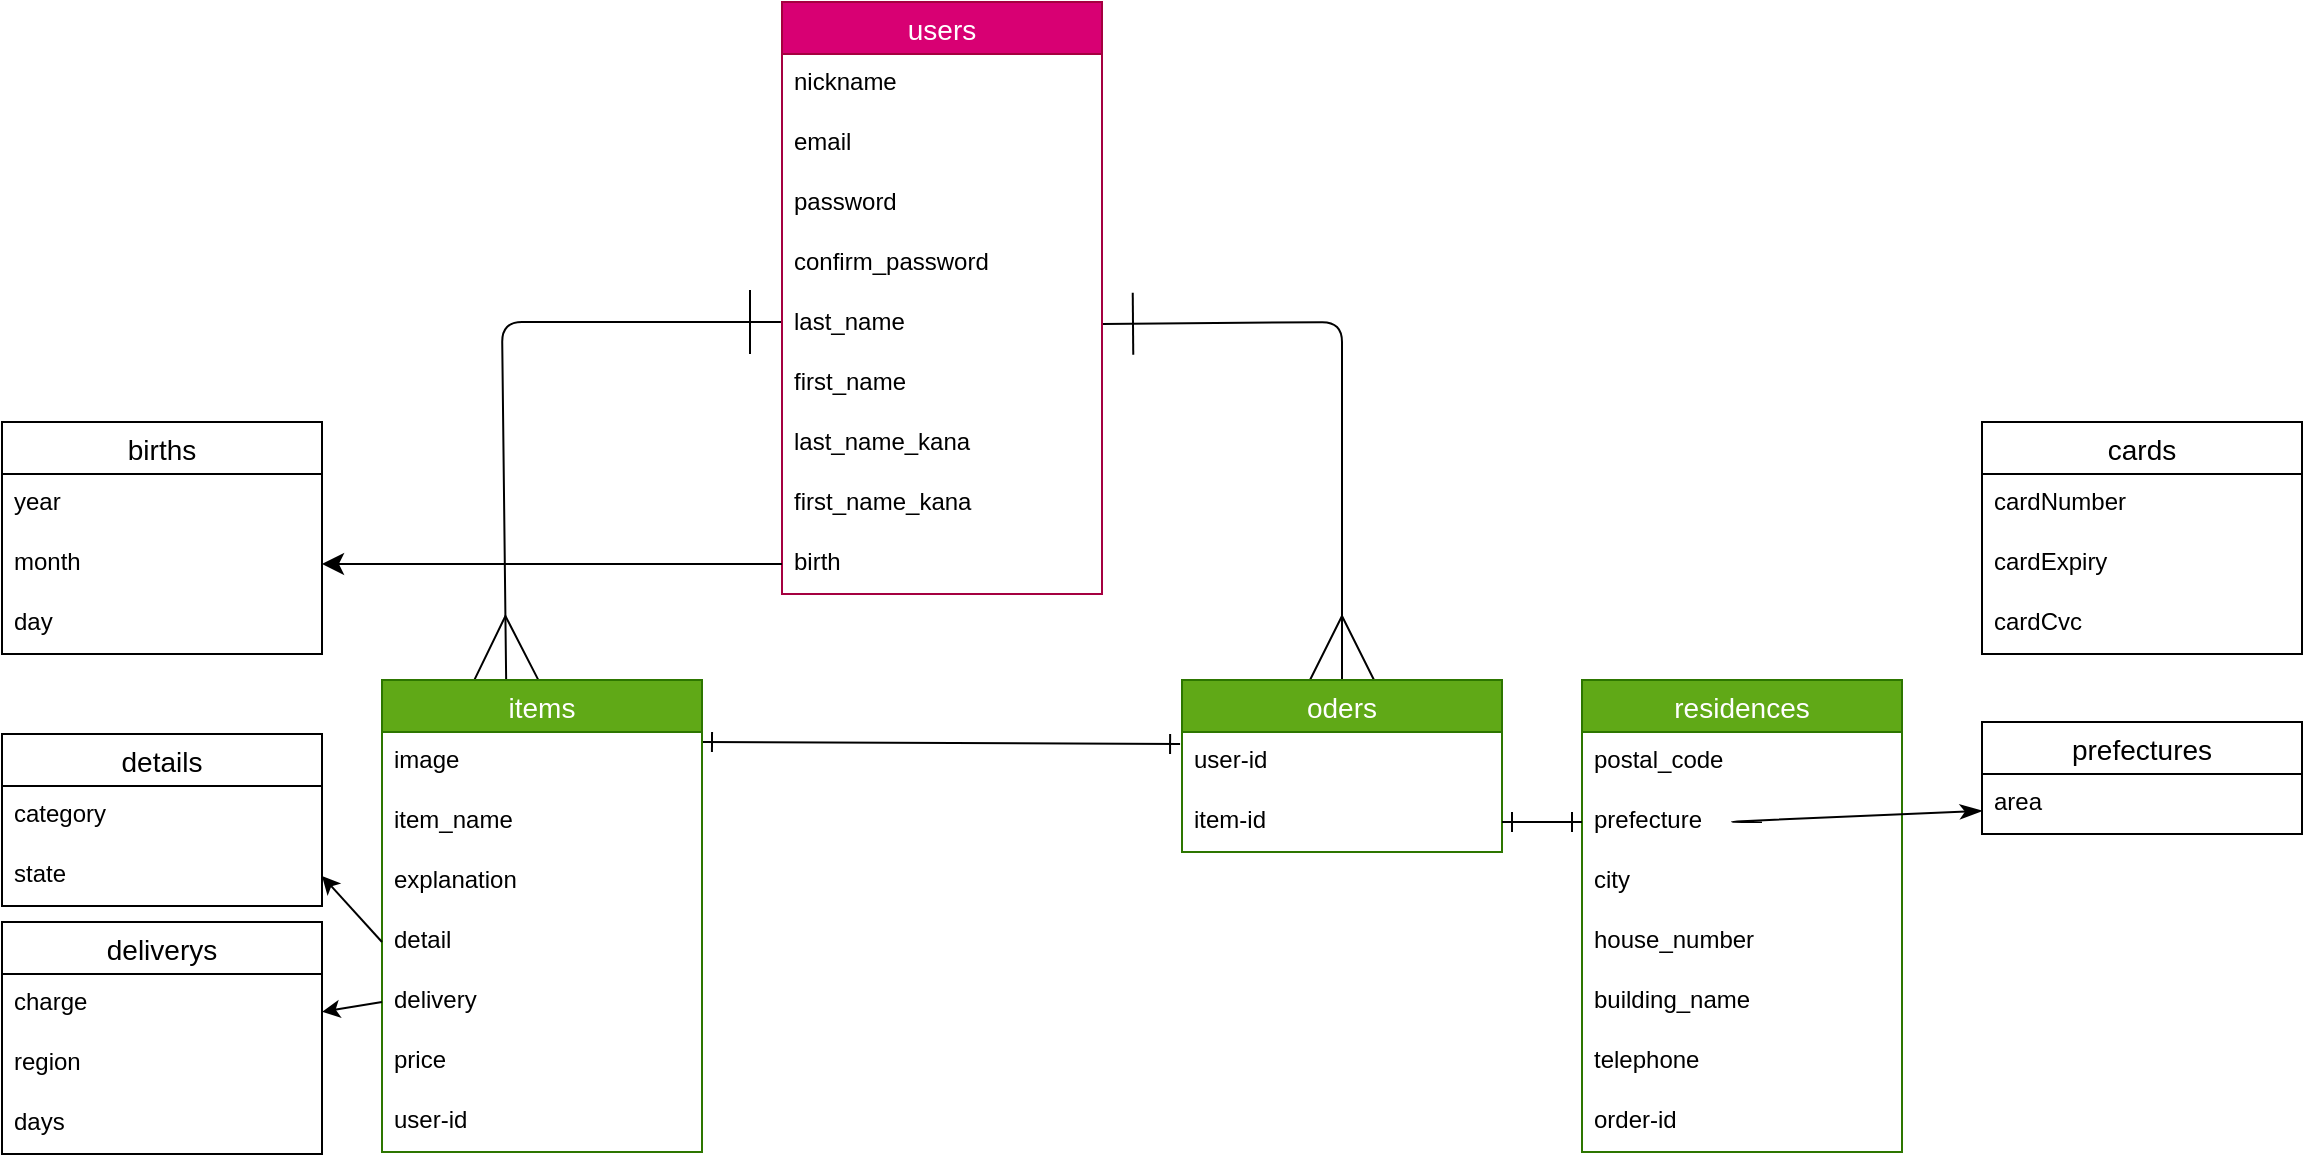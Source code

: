 <mxfile><diagram id="U87gjZZ26nlS0zM0DWds" name="ページ1"><mxGraphModel dx="1951" dy="596" grid="1" gridSize="10" guides="1" tooltips="1" connect="1" arrows="1" fold="1" page="1" pageScale="1" pageWidth="827" pageHeight="1169" math="0" shadow="0"><root><mxCell id="0"/><mxCell id="1" parent="0"/><mxCell id="78" style="edgeStyle=none;html=1;entryX=0.388;entryY=0;entryDx=0;entryDy=0;entryPerimeter=0;endArrow=ERmany;endFill=0;endSize=30;startArrow=ERone;startFill=0;sourcePerimeterSpacing=0;exitX=0;exitY=0.467;exitDx=0;exitDy=0;exitPerimeter=0;startSize=30;" edge="1" parent="1" target="38"><mxGeometry relative="1" as="geometry"><mxPoint x="40" y="200" as="targetPoint"/><mxPoint x="180" y="200.01" as="sourcePoint"/><Array as="points"><mxPoint x="40" y="200"/></Array></mxGeometry></mxCell><mxCell id="83" style="edgeStyle=none;html=1;startArrow=ERone;startFill=0;endArrow=ERmany;endFill=0;startSize=29;endSize=30;sourcePerimeterSpacing=0;exitX=1;exitY=0.5;exitDx=0;exitDy=0;entryX=0.5;entryY=0;entryDx=0;entryDy=0;" edge="1" parent="1" target="46"><mxGeometry relative="1" as="geometry"><mxPoint x="460" y="370" as="targetPoint"/><mxPoint x="340" y="201" as="sourcePoint"/><Array as="points"><mxPoint x="460" y="200"/></Array></mxGeometry></mxCell><mxCell id="23" value="users" style="swimlane;fontStyle=0;childLayout=stackLayout;horizontal=1;startSize=26;horizontalStack=0;resizeParent=1;resizeParentMax=0;resizeLast=0;collapsible=1;marginBottom=0;align=center;fontSize=14;fillColor=#d80073;fontColor=#ffffff;strokeColor=#A50040;" vertex="1" parent="1"><mxGeometry x="180" y="40" width="160" height="296" as="geometry"/></mxCell><mxCell id="24" value="nickname" style="text;strokeColor=none;fillColor=none;spacingLeft=4;spacingRight=4;overflow=hidden;rotatable=0;points=[[0,0.5],[1,0.5]];portConstraint=eastwest;fontSize=12;" vertex="1" parent="23"><mxGeometry y="26" width="160" height="30" as="geometry"/></mxCell><mxCell id="25" value="email" style="text;strokeColor=none;fillColor=none;spacingLeft=4;spacingRight=4;overflow=hidden;rotatable=0;points=[[0,0.5],[1,0.5]];portConstraint=eastwest;fontSize=12;" vertex="1" parent="23"><mxGeometry y="56" width="160" height="30" as="geometry"/></mxCell><mxCell id="29" value="password" style="text;strokeColor=none;fillColor=none;spacingLeft=4;spacingRight=4;overflow=hidden;rotatable=0;points=[[0,0.5],[1,0.5]];portConstraint=eastwest;fontSize=12;" vertex="1" parent="23"><mxGeometry y="86" width="160" height="30" as="geometry"/></mxCell><mxCell id="77" value="confirm_password" style="text;strokeColor=none;fillColor=none;spacingLeft=4;spacingRight=4;overflow=hidden;rotatable=0;points=[[0,0.5],[1,0.5]];portConstraint=eastwest;fontSize=12;" vertex="1" parent="23"><mxGeometry y="116" width="160" height="30" as="geometry"/></mxCell><mxCell id="32" value="last_name" style="text;strokeColor=none;fillColor=none;spacingLeft=4;spacingRight=4;overflow=hidden;rotatable=0;points=[[0,0.5],[1,0.5]];portConstraint=eastwest;fontSize=12;" vertex="1" parent="23"><mxGeometry y="146" width="160" height="30" as="geometry"/></mxCell><mxCell id="34" value="first_name" style="text;strokeColor=none;fillColor=none;spacingLeft=4;spacingRight=4;overflow=hidden;rotatable=0;points=[[0,0.5],[1,0.5]];portConstraint=eastwest;fontSize=12;" vertex="1" parent="23"><mxGeometry y="176" width="160" height="30" as="geometry"/></mxCell><mxCell id="35" value="last_name_kana" style="text;strokeColor=none;fillColor=none;spacingLeft=4;spacingRight=4;overflow=hidden;rotatable=0;points=[[0,0.5],[1,0.5]];portConstraint=eastwest;fontSize=12;" vertex="1" parent="23"><mxGeometry y="206" width="160" height="30" as="geometry"/></mxCell><mxCell id="37" value="first_name_kana" style="text;strokeColor=none;fillColor=none;spacingLeft=4;spacingRight=4;overflow=hidden;rotatable=0;points=[[0,0.5],[1,0.5]];portConstraint=eastwest;fontSize=12;" vertex="1" parent="23"><mxGeometry y="236" width="160" height="30" as="geometry"/></mxCell><mxCell id="36" value="birth" style="text;strokeColor=none;fillColor=none;spacingLeft=4;spacingRight=4;overflow=hidden;rotatable=0;points=[[0,0.5],[1,0.5]];portConstraint=eastwest;fontSize=12;" vertex="1" parent="23"><mxGeometry y="266" width="160" height="30" as="geometry"/></mxCell><mxCell id="88" style="edgeStyle=none;html=1;entryX=-0.006;entryY=0.2;entryDx=0;entryDy=0;entryPerimeter=0;startArrow=ERone;startFill=0;endArrow=ERone;endFill=0;startSize=8;endSize=8;sourcePerimeterSpacing=0;exitX=1;exitY=0.167;exitDx=0;exitDy=0;exitPerimeter=0;" edge="1" parent="1" source="39" target="47"><mxGeometry relative="1" as="geometry"><mxPoint x="150" y="410" as="sourcePoint"/></mxGeometry></mxCell><mxCell id="38" value="items" style="swimlane;fontStyle=0;childLayout=stackLayout;horizontal=1;startSize=26;horizontalStack=0;resizeParent=1;resizeParentMax=0;resizeLast=0;collapsible=1;marginBottom=0;align=center;fontSize=14;fillColor=#60a917;fontColor=#ffffff;strokeColor=#2D7600;" vertex="1" parent="1"><mxGeometry x="-20" y="379" width="160" height="236" as="geometry"/></mxCell><mxCell id="39" value="image" style="text;strokeColor=none;fillColor=none;spacingLeft=4;spacingRight=4;overflow=hidden;rotatable=0;points=[[0,0.5],[1,0.5]];portConstraint=eastwest;fontSize=12;" vertex="1" parent="38"><mxGeometry y="26" width="160" height="30" as="geometry"/></mxCell><mxCell id="90" value="item_name" style="text;strokeColor=none;fillColor=none;spacingLeft=4;spacingRight=4;overflow=hidden;rotatable=0;points=[[0,0.5],[1,0.5]];portConstraint=eastwest;fontSize=12;" vertex="1" parent="38"><mxGeometry y="56" width="160" height="30" as="geometry"/></mxCell><mxCell id="40" value="explanation" style="text;strokeColor=none;fillColor=none;spacingLeft=4;spacingRight=4;overflow=hidden;rotatable=0;points=[[0,0.5],[1,0.5]];portConstraint=eastwest;fontSize=12;" vertex="1" parent="38"><mxGeometry y="86" width="160" height="30" as="geometry"/></mxCell><mxCell id="41" value="detail" style="text;strokeColor=none;fillColor=none;spacingLeft=4;spacingRight=4;overflow=hidden;rotatable=0;points=[[0,0.5],[1,0.5]];portConstraint=eastwest;fontSize=12;" vertex="1" parent="38"><mxGeometry y="116" width="160" height="30" as="geometry"/></mxCell><mxCell id="43" value="delivery" style="text;strokeColor=none;fillColor=none;spacingLeft=4;spacingRight=4;overflow=hidden;rotatable=0;points=[[0,0.5],[1,0.5]];portConstraint=eastwest;fontSize=12;" vertex="1" parent="38"><mxGeometry y="146" width="160" height="30" as="geometry"/></mxCell><mxCell id="44" value="price" style="text;strokeColor=none;fillColor=none;spacingLeft=4;spacingRight=4;overflow=hidden;rotatable=0;points=[[0,0.5],[1,0.5]];portConstraint=eastwest;fontSize=12;" vertex="1" parent="38"><mxGeometry y="176" width="160" height="30" as="geometry"/></mxCell><mxCell id="45" value="user-id" style="text;strokeColor=none;fillColor=none;spacingLeft=4;spacingRight=4;overflow=hidden;rotatable=0;points=[[0,0.5],[1,0.5]];portConstraint=eastwest;fontSize=12;" vertex="1" parent="38"><mxGeometry y="206" width="160" height="30" as="geometry"/></mxCell><mxCell id="46" value="oders" style="swimlane;fontStyle=0;childLayout=stackLayout;horizontal=1;startSize=26;horizontalStack=0;resizeParent=1;resizeParentMax=0;resizeLast=0;collapsible=1;marginBottom=0;align=center;fontSize=14;fillColor=#60a917;fontColor=#ffffff;strokeColor=#2D7600;" vertex="1" parent="1"><mxGeometry x="380" y="379" width="160" height="86" as="geometry"/></mxCell><mxCell id="47" value="user-id" style="text;strokeColor=none;fillColor=none;spacingLeft=4;spacingRight=4;overflow=hidden;rotatable=0;points=[[0,0.5],[1,0.5]];portConstraint=eastwest;fontSize=12;" vertex="1" parent="46"><mxGeometry y="26" width="160" height="30" as="geometry"/></mxCell><mxCell id="89" value="item-id" style="text;strokeColor=none;fillColor=none;spacingLeft=4;spacingRight=4;overflow=hidden;rotatable=0;points=[[0,0.5],[1,0.5]];portConstraint=eastwest;fontSize=12;" vertex="1" parent="46"><mxGeometry y="56" width="160" height="30" as="geometry"/></mxCell><mxCell id="50" value="residences" style="swimlane;fontStyle=0;childLayout=stackLayout;horizontal=1;startSize=26;horizontalStack=0;resizeParent=1;resizeParentMax=0;resizeLast=0;collapsible=1;marginBottom=0;align=center;fontSize=14;fillColor=#60a917;fontColor=#ffffff;strokeColor=#2D7600;" vertex="1" parent="1"><mxGeometry x="580" y="379" width="160" height="236" as="geometry"/></mxCell><mxCell id="51" value="postal_code&#10;&#10;&#10;" style="text;strokeColor=none;fillColor=none;spacingLeft=4;spacingRight=4;overflow=hidden;rotatable=0;points=[[0,0.5],[1,0.5]];portConstraint=eastwest;fontSize=12;" vertex="1" parent="50"><mxGeometry y="26" width="160" height="30" as="geometry"/></mxCell><mxCell id="52" value="prefecture" style="text;strokeColor=none;fillColor=none;spacingLeft=4;spacingRight=4;overflow=hidden;rotatable=0;points=[[0,0.5],[1,0.5]];portConstraint=eastwest;fontSize=12;" vertex="1" parent="50"><mxGeometry y="56" width="160" height="30" as="geometry"/></mxCell><mxCell id="53" value="city" style="text;strokeColor=none;fillColor=none;spacingLeft=4;spacingRight=4;overflow=hidden;rotatable=0;points=[[0,0.5],[1,0.5]];portConstraint=eastwest;fontSize=12;" vertex="1" parent="50"><mxGeometry y="86" width="160" height="30" as="geometry"/></mxCell><mxCell id="55" value="house_number" style="text;strokeColor=none;fillColor=none;spacingLeft=4;spacingRight=4;overflow=hidden;rotatable=0;points=[[0,0.5],[1,0.5]];portConstraint=eastwest;fontSize=12;" vertex="1" parent="50"><mxGeometry y="116" width="160" height="30" as="geometry"/></mxCell><mxCell id="54" value="building_name" style="text;strokeColor=none;fillColor=none;spacingLeft=4;spacingRight=4;overflow=hidden;rotatable=0;points=[[0,0.5],[1,0.5]];portConstraint=eastwest;fontSize=12;" vertex="1" parent="50"><mxGeometry y="146" width="160" height="30" as="geometry"/></mxCell><mxCell id="57" value="telephone" style="text;strokeColor=none;fillColor=none;spacingLeft=4;spacingRight=4;overflow=hidden;rotatable=0;points=[[0,0.5],[1,0.5]];portConstraint=eastwest;fontSize=12;" vertex="1" parent="50"><mxGeometry y="176" width="160" height="30" as="geometry"/></mxCell><mxCell id="96" value="order-id" style="text;strokeColor=none;fillColor=none;spacingLeft=4;spacingRight=4;overflow=hidden;rotatable=0;points=[[0,0.5],[1,0.5]];portConstraint=eastwest;fontSize=12;" vertex="1" parent="50"><mxGeometry y="206" width="160" height="30" as="geometry"/></mxCell><mxCell id="58" value="details" style="swimlane;fontStyle=0;childLayout=stackLayout;horizontal=1;startSize=26;horizontalStack=0;resizeParent=1;resizeParentMax=0;resizeLast=0;collapsible=1;marginBottom=0;align=center;fontSize=14;" vertex="1" parent="1"><mxGeometry x="-210" y="406" width="160" height="86" as="geometry"/></mxCell><mxCell id="59" value="category" style="text;strokeColor=none;fillColor=none;spacingLeft=4;spacingRight=4;overflow=hidden;rotatable=0;points=[[0,0.5],[1,0.5]];portConstraint=eastwest;fontSize=12;" vertex="1" parent="58"><mxGeometry y="26" width="160" height="30" as="geometry"/></mxCell><mxCell id="60" value="state" style="text;strokeColor=none;fillColor=none;spacingLeft=4;spacingRight=4;overflow=hidden;rotatable=0;points=[[0,0.5],[1,0.5]];portConstraint=eastwest;fontSize=12;" vertex="1" parent="58"><mxGeometry y="56" width="160" height="30" as="geometry"/></mxCell><mxCell id="62" value="" style="edgeStyle=none;html=1;exitX=0;exitY=0.5;exitDx=0;exitDy=0;entryX=1;entryY=0.5;entryDx=0;entryDy=0;" edge="1" parent="1" source="41" target="60"><mxGeometry relative="1" as="geometry"/></mxCell><mxCell id="63" value="deliverys" style="swimlane;fontStyle=0;childLayout=stackLayout;horizontal=1;startSize=26;horizontalStack=0;resizeParent=1;resizeParentMax=0;resizeLast=0;collapsible=1;marginBottom=0;align=center;fontSize=14;" vertex="1" parent="1"><mxGeometry x="-210" y="500" width="160" height="116" as="geometry"/></mxCell><mxCell id="64" value="charge" style="text;strokeColor=none;fillColor=none;spacingLeft=4;spacingRight=4;overflow=hidden;rotatable=0;points=[[0,0.5],[1,0.5]];portConstraint=eastwest;fontSize=12;" vertex="1" parent="63"><mxGeometry y="26" width="160" height="30" as="geometry"/></mxCell><mxCell id="65" value="region" style="text;strokeColor=none;fillColor=none;spacingLeft=4;spacingRight=4;overflow=hidden;rotatable=0;points=[[0,0.5],[1,0.5]];portConstraint=eastwest;fontSize=12;" vertex="1" parent="63"><mxGeometry y="56" width="160" height="30" as="geometry"/></mxCell><mxCell id="66" value="days" style="text;strokeColor=none;fillColor=none;spacingLeft=4;spacingRight=4;overflow=hidden;rotatable=0;points=[[0,0.5],[1,0.5]];portConstraint=eastwest;fontSize=12;" vertex="1" parent="63"><mxGeometry y="86" width="160" height="30" as="geometry"/></mxCell><mxCell id="67" value="" style="edgeStyle=none;html=1;exitX=0;exitY=0.5;exitDx=0;exitDy=0;" edge="1" parent="1" source="43" target="63"><mxGeometry relative="1" as="geometry"><mxPoint x="-40" y="510" as="targetPoint"/><Array as="points"/></mxGeometry></mxCell><mxCell id="68" value="prefectures" style="swimlane;fontStyle=0;childLayout=stackLayout;horizontal=1;startSize=26;horizontalStack=0;resizeParent=1;resizeParentMax=0;resizeLast=0;collapsible=1;marginBottom=0;align=center;fontSize=14;" vertex="1" parent="1"><mxGeometry x="780" y="400" width="160" height="56" as="geometry"/></mxCell><mxCell id="69" value="area" style="text;strokeColor=none;fillColor=none;spacingLeft=4;spacingRight=4;overflow=hidden;rotatable=0;points=[[0,0.5],[1,0.5]];portConstraint=eastwest;fontSize=12;" vertex="1" parent="68"><mxGeometry y="26" width="160" height="30" as="geometry"/></mxCell><mxCell id="73" value="cards" style="swimlane;fontStyle=0;childLayout=stackLayout;horizontal=1;startSize=26;horizontalStack=0;resizeParent=1;resizeParentMax=0;resizeLast=0;collapsible=1;marginBottom=0;align=center;fontSize=14;" vertex="1" parent="1"><mxGeometry x="780" y="250" width="160" height="116" as="geometry"/></mxCell><mxCell id="74" value="cardNumber" style="text;strokeColor=none;fillColor=none;spacingLeft=4;spacingRight=4;overflow=hidden;rotatable=0;points=[[0,0.5],[1,0.5]];portConstraint=eastwest;fontSize=12;" vertex="1" parent="73"><mxGeometry y="26" width="160" height="30" as="geometry"/></mxCell><mxCell id="75" value="cardExpiry" style="text;strokeColor=none;fillColor=none;spacingLeft=4;spacingRight=4;overflow=hidden;rotatable=0;points=[[0,0.5],[1,0.5]];portConstraint=eastwest;fontSize=12;" vertex="1" parent="73"><mxGeometry y="56" width="160" height="30" as="geometry"/></mxCell><mxCell id="76" value="cardCvc" style="text;strokeColor=none;fillColor=none;spacingLeft=4;spacingRight=4;overflow=hidden;rotatable=0;points=[[0,0.5],[1,0.5]];portConstraint=eastwest;fontSize=12;" vertex="1" parent="73"><mxGeometry y="86" width="160" height="30" as="geometry"/></mxCell><mxCell id="85" value="" style="edgeStyle=none;html=1;startArrow=none;startFill=0;endArrow=classicThin;endFill=1;startSize=29;endSize=8;sourcePerimeterSpacing=0;" edge="1" parent="1" target="69"><mxGeometry relative="1" as="geometry"><mxPoint x="670" y="450" as="sourcePoint"/><Array as="points"><mxPoint x="650" y="450"/></Array></mxGeometry></mxCell><mxCell id="87" value="" style="edgeStyle=none;html=1;startArrow=ERone;startFill=0;endArrow=ERone;endFill=0;startSize=8;endSize=8;sourcePerimeterSpacing=0;" edge="1" parent="1" source="52"><mxGeometry relative="1" as="geometry"><mxPoint x="540" y="450" as="targetPoint"/></mxGeometry></mxCell><mxCell id="91" value="births" style="swimlane;fontStyle=0;childLayout=stackLayout;horizontal=1;startSize=26;horizontalStack=0;resizeParent=1;resizeParentMax=0;resizeLast=0;collapsible=1;marginBottom=0;align=center;fontSize=14;" vertex="1" parent="1"><mxGeometry x="-210" y="250" width="160" height="116" as="geometry"/></mxCell><mxCell id="92" value="year" style="text;strokeColor=none;fillColor=none;spacingLeft=4;spacingRight=4;overflow=hidden;rotatable=0;points=[[0,0.5],[1,0.5]];portConstraint=eastwest;fontSize=12;" vertex="1" parent="91"><mxGeometry y="26" width="160" height="30" as="geometry"/></mxCell><mxCell id="93" value="month" style="text;strokeColor=none;fillColor=none;spacingLeft=4;spacingRight=4;overflow=hidden;rotatable=0;points=[[0,0.5],[1,0.5]];portConstraint=eastwest;fontSize=12;" vertex="1" parent="91"><mxGeometry y="56" width="160" height="30" as="geometry"/></mxCell><mxCell id="94" value="day" style="text;strokeColor=none;fillColor=none;spacingLeft=4;spacingRight=4;overflow=hidden;rotatable=0;points=[[0,0.5],[1,0.5]];portConstraint=eastwest;fontSize=12;" vertex="1" parent="91"><mxGeometry y="86" width="160" height="30" as="geometry"/></mxCell><mxCell id="95" style="edgeStyle=none;html=1;entryX=1;entryY=0.5;entryDx=0;entryDy=0;startArrow=none;startFill=0;endArrow=classic;endFill=1;startSize=8;endSize=8;sourcePerimeterSpacing=0;" edge="1" parent="1" source="36" target="93"><mxGeometry relative="1" as="geometry"/></mxCell></root></mxGraphModel></diagram></mxfile>